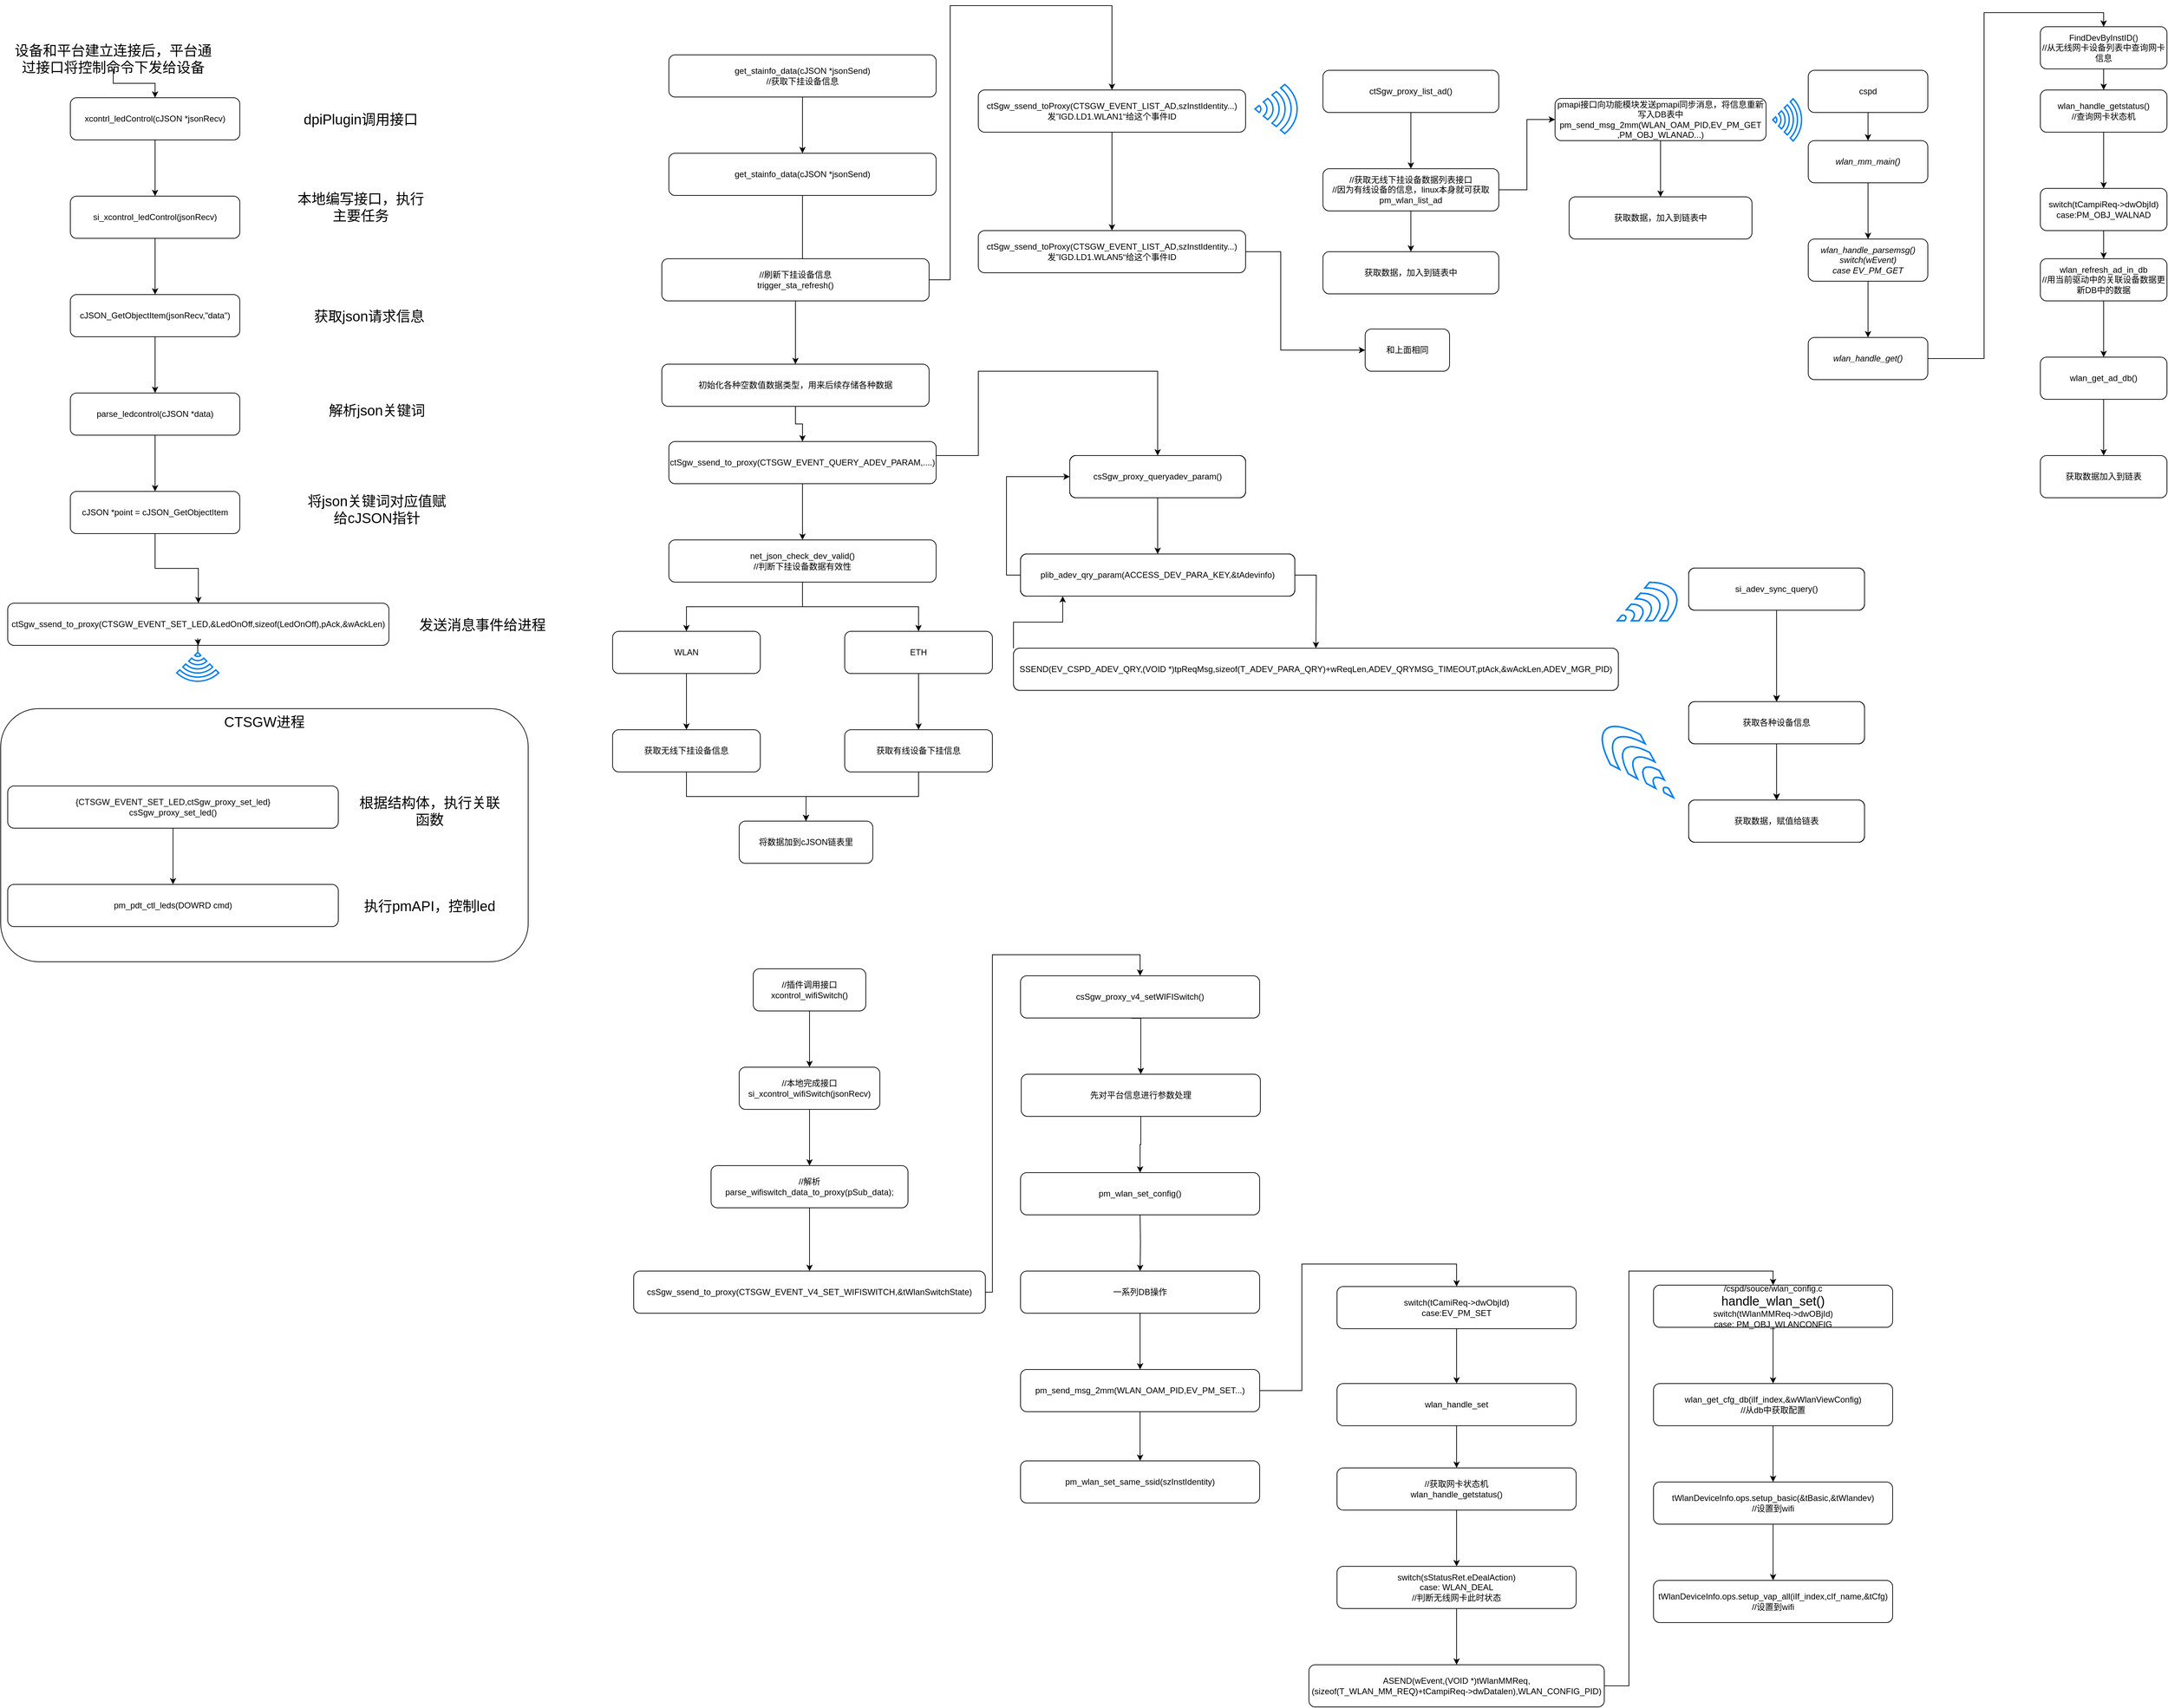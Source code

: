 <mxfile version="15.7.4" type="github">
  <diagram id="CUDyPsT_5cI4i0Bhv10b" name="Page-1">
    <mxGraphModel dx="2206" dy="1061" grid="1" gridSize="10" guides="0" tooltips="1" connect="1" arrows="1" fold="1" page="1" pageScale="1" pageWidth="827" pageHeight="1169" math="0" shadow="0">
      <root>
        <mxCell id="0" />
        <mxCell id="1" parent="0" />
        <mxCell id="MFzKN-prpjDhxRkjpTHA-7" value="" style="edgeStyle=orthogonalEdgeStyle;rounded=0;orthogonalLoop=1;jettySize=auto;html=1;fontSize=20;" parent="1" source="MFzKN-prpjDhxRkjpTHA-1" target="MFzKN-prpjDhxRkjpTHA-6" edge="1">
          <mxGeometry relative="1" as="geometry" />
        </mxCell>
        <mxCell id="MFzKN-prpjDhxRkjpTHA-1" value="xcontrl_ledControl(cJSON *jsonRecv)" style="rounded=1;whiteSpace=wrap;html=1;" parent="1" vertex="1">
          <mxGeometry x="99" y="141" width="241" height="60" as="geometry" />
        </mxCell>
        <mxCell id="MFzKN-prpjDhxRkjpTHA-3" value="" style="edgeStyle=orthogonalEdgeStyle;rounded=0;orthogonalLoop=1;jettySize=auto;html=1;fontSize=20;" parent="1" source="MFzKN-prpjDhxRkjpTHA-2" target="MFzKN-prpjDhxRkjpTHA-1" edge="1">
          <mxGeometry relative="1" as="geometry" />
        </mxCell>
        <mxCell id="MFzKN-prpjDhxRkjpTHA-2" value="设备和平台建立连接后，平台通过接口将控制命令下发给设备" style="text;html=1;strokeColor=none;fillColor=none;align=center;verticalAlign=middle;whiteSpace=wrap;rounded=0;fontSize=20;" parent="1" vertex="1">
          <mxGeometry x="10" y="70" width="300" height="30" as="geometry" />
        </mxCell>
        <mxCell id="MFzKN-prpjDhxRkjpTHA-9" value="" style="edgeStyle=orthogonalEdgeStyle;rounded=0;orthogonalLoop=1;jettySize=auto;html=1;fontSize=20;" parent="1" source="MFzKN-prpjDhxRkjpTHA-6" target="MFzKN-prpjDhxRkjpTHA-8" edge="1">
          <mxGeometry relative="1" as="geometry" />
        </mxCell>
        <mxCell id="MFzKN-prpjDhxRkjpTHA-6" value="si_xcontrol_ledControl(jsonRecv)" style="rounded=1;whiteSpace=wrap;html=1;" parent="1" vertex="1">
          <mxGeometry x="99" y="281" width="241" height="60" as="geometry" />
        </mxCell>
        <mxCell id="MFzKN-prpjDhxRkjpTHA-11" value="" style="edgeStyle=orthogonalEdgeStyle;rounded=0;orthogonalLoop=1;jettySize=auto;html=1;fontSize=20;" parent="1" source="MFzKN-prpjDhxRkjpTHA-8" target="MFzKN-prpjDhxRkjpTHA-10" edge="1">
          <mxGeometry relative="1" as="geometry" />
        </mxCell>
        <mxCell id="MFzKN-prpjDhxRkjpTHA-8" value="cJSON_GetObjectItem(jsonRecv,&quot;data&quot;)" style="rounded=1;whiteSpace=wrap;html=1;" parent="1" vertex="1">
          <mxGeometry x="99" y="421" width="241" height="60" as="geometry" />
        </mxCell>
        <mxCell id="MFzKN-prpjDhxRkjpTHA-13" value="" style="edgeStyle=orthogonalEdgeStyle;rounded=0;orthogonalLoop=1;jettySize=auto;html=1;fontSize=20;" parent="1" source="MFzKN-prpjDhxRkjpTHA-10" target="MFzKN-prpjDhxRkjpTHA-12" edge="1">
          <mxGeometry relative="1" as="geometry" />
        </mxCell>
        <mxCell id="MFzKN-prpjDhxRkjpTHA-10" value="parse_ledcontrol(cJSON *data)" style="rounded=1;whiteSpace=wrap;html=1;" parent="1" vertex="1">
          <mxGeometry x="99" y="561" width="241" height="60" as="geometry" />
        </mxCell>
        <mxCell id="MFzKN-prpjDhxRkjpTHA-15" value="" style="edgeStyle=orthogonalEdgeStyle;rounded=0;orthogonalLoop=1;jettySize=auto;html=1;fontSize=20;" parent="1" source="MFzKN-prpjDhxRkjpTHA-12" target="MFzKN-prpjDhxRkjpTHA-14" edge="1">
          <mxGeometry relative="1" as="geometry" />
        </mxCell>
        <mxCell id="MFzKN-prpjDhxRkjpTHA-31" value="CTSGW进程" style="rounded=1;whiteSpace=wrap;html=1;fontSize=20;labelBackgroundColor=none;verticalAlign=top;" parent="1" vertex="1">
          <mxGeometry y="1010" width="750" height="360" as="geometry" />
        </mxCell>
        <mxCell id="MFzKN-prpjDhxRkjpTHA-12" value="cJSON *point = cJSON_GetObjectItem" style="rounded=1;whiteSpace=wrap;html=1;" parent="1" vertex="1">
          <mxGeometry x="99" y="701" width="241" height="60" as="geometry" />
        </mxCell>
        <mxCell id="MFzKN-prpjDhxRkjpTHA-14" value="ctSgw_ssend_to_proxy(CTSGW_EVENT_SET_LED,&amp;amp;LedOnOff,sizeof(LedOnOff),pAck,&amp;amp;wAckLen)" style="rounded=1;whiteSpace=wrap;html=1;" parent="1" vertex="1">
          <mxGeometry x="10" y="860" width="542" height="60" as="geometry" />
        </mxCell>
        <mxCell id="MFzKN-prpjDhxRkjpTHA-19" value="" style="edgeStyle=orthogonalEdgeStyle;rounded=0;orthogonalLoop=1;jettySize=auto;html=1;fontSize=20;" parent="1" source="MFzKN-prpjDhxRkjpTHA-16" target="MFzKN-prpjDhxRkjpTHA-18" edge="1">
          <mxGeometry relative="1" as="geometry" />
        </mxCell>
        <mxCell id="MFzKN-prpjDhxRkjpTHA-16" value="{CTSGW_EVENT_SET_LED,ctSgw_proxy_set_led}&lt;br&gt;csSgw_proxy_set_led()" style="rounded=1;whiteSpace=wrap;html=1;" parent="1" vertex="1">
          <mxGeometry x="10" y="1120" width="470" height="60" as="geometry" />
        </mxCell>
        <mxCell id="MFzKN-prpjDhxRkjpTHA-18" value="pm_pdt_ctl_leds(DOWRD cmd)" style="rounded=1;whiteSpace=wrap;html=1;" parent="1" vertex="1">
          <mxGeometry x="10" y="1260" width="470" height="60" as="geometry" />
        </mxCell>
        <mxCell id="MFzKN-prpjDhxRkjpTHA-20" value="dpiPlugin调用接口" style="text;html=1;strokeColor=none;fillColor=none;align=center;verticalAlign=middle;whiteSpace=wrap;rounded=0;fontSize=20;" parent="1" vertex="1">
          <mxGeometry x="414" y="156" width="196" height="30" as="geometry" />
        </mxCell>
        <mxCell id="MFzKN-prpjDhxRkjpTHA-21" value="本地编写接口，执行主要任务" style="text;html=1;strokeColor=none;fillColor=none;align=center;verticalAlign=middle;whiteSpace=wrap;rounded=0;fontSize=20;" parent="1" vertex="1">
          <mxGeometry x="414" y="281" width="196" height="30" as="geometry" />
        </mxCell>
        <mxCell id="MFzKN-prpjDhxRkjpTHA-22" value="获取json请求信息" style="text;html=1;strokeColor=none;fillColor=none;align=center;verticalAlign=middle;whiteSpace=wrap;rounded=0;fontSize=20;" parent="1" vertex="1">
          <mxGeometry x="430" y="436" width="188" height="30" as="geometry" />
        </mxCell>
        <mxCell id="MFzKN-prpjDhxRkjpTHA-23" value="解析json关键词" style="text;html=1;strokeColor=none;fillColor=none;align=center;verticalAlign=middle;whiteSpace=wrap;rounded=0;fontSize=20;" parent="1" vertex="1">
          <mxGeometry x="430" y="570" width="210" height="30" as="geometry" />
        </mxCell>
        <mxCell id="MFzKN-prpjDhxRkjpTHA-24" value="将json关键词对应值赋给cJSON指针" style="text;html=1;strokeColor=none;fillColor=none;align=center;verticalAlign=middle;whiteSpace=wrap;rounded=0;fontSize=20;" parent="1" vertex="1">
          <mxGeometry x="430" y="701" width="210" height="49" as="geometry" />
        </mxCell>
        <mxCell id="MFzKN-prpjDhxRkjpTHA-26" value="发送消息事件给进程" style="text;html=1;strokeColor=none;fillColor=none;align=center;verticalAlign=middle;whiteSpace=wrap;rounded=0;fontSize=20;" parent="1" vertex="1">
          <mxGeometry x="560" y="875" width="250" height="30" as="geometry" />
        </mxCell>
        <mxCell id="MFzKN-prpjDhxRkjpTHA-27" value="根据结构体，执行关联函数" style="text;html=1;strokeColor=none;fillColor=none;align=center;verticalAlign=middle;whiteSpace=wrap;rounded=0;fontSize=20;" parent="1" vertex="1">
          <mxGeometry x="500" y="1140" width="220" height="30" as="geometry" />
        </mxCell>
        <mxCell id="MFzKN-prpjDhxRkjpTHA-28" value="执行pmAPI，控制led" style="text;html=1;strokeColor=none;fillColor=none;align=center;verticalAlign=middle;whiteSpace=wrap;rounded=0;fontSize=20;" parent="1" vertex="1">
          <mxGeometry x="510" y="1275" width="200" height="30" as="geometry" />
        </mxCell>
        <mxCell id="MFzKN-prpjDhxRkjpTHA-30" value="" style="edgeStyle=orthogonalEdgeStyle;rounded=0;orthogonalLoop=1;jettySize=auto;html=1;fontSize=20;" parent="1" source="MFzKN-prpjDhxRkjpTHA-29" target="MFzKN-prpjDhxRkjpTHA-14" edge="1">
          <mxGeometry relative="1" as="geometry" />
        </mxCell>
        <mxCell id="MFzKN-prpjDhxRkjpTHA-29" value="" style="html=1;verticalLabelPosition=bottom;align=center;labelBackgroundColor=#ffffff;verticalAlign=top;strokeWidth=2;strokeColor=#0080F0;shadow=0;dashed=0;shape=mxgraph.ios7.icons.wifi;pointerEvents=1;fontSize=20;rotation=-180;" parent="1" vertex="1">
          <mxGeometry x="250.3" y="930" width="59.7" height="41" as="geometry" />
        </mxCell>
        <mxCell id="5_94e8n7h1rJNtOSXoxy-13" value="" style="edgeStyle=orthogonalEdgeStyle;rounded=0;orthogonalLoop=1;jettySize=auto;html=1;exitX=1;exitY=0.5;exitDx=0;exitDy=0;" edge="1" parent="1" source="5_94e8n7h1rJNtOSXoxy-184" target="5_94e8n7h1rJNtOSXoxy-12">
          <mxGeometry relative="1" as="geometry">
            <mxPoint x="1320" y="-30" as="sourcePoint" />
            <Array as="points">
              <mxPoint x="1350" y="400" />
              <mxPoint x="1350" y="10" />
              <mxPoint x="1580" y="10" />
            </Array>
          </mxGeometry>
        </mxCell>
        <mxCell id="5_94e8n7h1rJNtOSXoxy-15" value="" style="edgeStyle=orthogonalEdgeStyle;rounded=0;orthogonalLoop=1;jettySize=auto;html=1;" edge="1" parent="1" source="5_94e8n7h1rJNtOSXoxy-12" target="5_94e8n7h1rJNtOSXoxy-14">
          <mxGeometry relative="1" as="geometry" />
        </mxCell>
        <mxCell id="5_94e8n7h1rJNtOSXoxy-12" value="ctSgw_ssend_toProxy(CTSGW_EVENT_LIST_AD,szInstIdentity...)&lt;br&gt;发”IGD.LD1.WLAN1“给这个事件ID" style="whiteSpace=wrap;html=1;rounded=1;" vertex="1" parent="1">
          <mxGeometry x="1390" y="130" width="380" height="60" as="geometry" />
        </mxCell>
        <mxCell id="5_94e8n7h1rJNtOSXoxy-210" value="" style="edgeStyle=orthogonalEdgeStyle;rounded=0;orthogonalLoop=1;jettySize=auto;html=1;" edge="1" parent="1" source="5_94e8n7h1rJNtOSXoxy-14" target="5_94e8n7h1rJNtOSXoxy-209">
          <mxGeometry relative="1" as="geometry">
            <Array as="points">
              <mxPoint x="1820" y="360" />
              <mxPoint x="1820" y="500" />
            </Array>
          </mxGeometry>
        </mxCell>
        <mxCell id="5_94e8n7h1rJNtOSXoxy-14" value="ctSgw_ssend_toProxy(CTSGW_EVENT_LIST_AD,szInstIdentity...)&lt;br&gt;发”IGD.LD1.WLAN5“给这个事件ID" style="whiteSpace=wrap;html=1;rounded=1;" vertex="1" parent="1">
          <mxGeometry x="1390" y="330" width="380" height="60" as="geometry" />
        </mxCell>
        <mxCell id="5_94e8n7h1rJNtOSXoxy-17" value="" style="html=1;verticalLabelPosition=bottom;align=center;labelBackgroundColor=#ffffff;verticalAlign=top;strokeWidth=2;strokeColor=#0080F0;shadow=0;dashed=0;shape=mxgraph.ios7.icons.wifi;pointerEvents=1;fontSize=20;rotation=0;direction=south;" vertex="1" parent="1">
          <mxGeometry x="1783.31" y="122.06" width="60" height="70" as="geometry" />
        </mxCell>
        <mxCell id="5_94e8n7h1rJNtOSXoxy-21" value="" style="edgeStyle=orthogonalEdgeStyle;rounded=0;orthogonalLoop=1;jettySize=auto;html=1;" edge="1" parent="1" source="5_94e8n7h1rJNtOSXoxy-19" target="5_94e8n7h1rJNtOSXoxy-20">
          <mxGeometry relative="1" as="geometry" />
        </mxCell>
        <mxCell id="5_94e8n7h1rJNtOSXoxy-19" value="ctSgw_proxy_list_ad()" style="rounded=1;whiteSpace=wrap;html=1;" vertex="1" parent="1">
          <mxGeometry x="1880" y="102" width="250" height="60" as="geometry" />
        </mxCell>
        <mxCell id="5_94e8n7h1rJNtOSXoxy-23" value="" style="edgeStyle=orthogonalEdgeStyle;rounded=0;orthogonalLoop=1;jettySize=auto;html=1;" edge="1" parent="1" source="5_94e8n7h1rJNtOSXoxy-20" target="5_94e8n7h1rJNtOSXoxy-22">
          <mxGeometry relative="1" as="geometry">
            <Array as="points">
              <mxPoint x="2170" y="272" />
              <mxPoint x="2170" y="172" />
            </Array>
          </mxGeometry>
        </mxCell>
        <mxCell id="5_94e8n7h1rJNtOSXoxy-205" value="" style="edgeStyle=orthogonalEdgeStyle;rounded=0;orthogonalLoop=1;jettySize=auto;html=1;" edge="1" parent="1" source="5_94e8n7h1rJNtOSXoxy-20" target="5_94e8n7h1rJNtOSXoxy-204">
          <mxGeometry relative="1" as="geometry" />
        </mxCell>
        <mxCell id="5_94e8n7h1rJNtOSXoxy-20" value="//获取无线下挂设备数据列表接口&lt;br&gt;//因为有线设备的信息，linux本身就可获取&lt;br&gt;pm_wlan_list_ad" style="rounded=1;whiteSpace=wrap;html=1;" vertex="1" parent="1">
          <mxGeometry x="1880" y="242" width="250" height="60" as="geometry" />
        </mxCell>
        <mxCell id="5_94e8n7h1rJNtOSXoxy-26" value="" style="edgeStyle=orthogonalEdgeStyle;rounded=0;orthogonalLoop=1;jettySize=auto;html=1;" edge="1" parent="1" source="5_94e8n7h1rJNtOSXoxy-22" target="5_94e8n7h1rJNtOSXoxy-25">
          <mxGeometry relative="1" as="geometry" />
        </mxCell>
        <mxCell id="5_94e8n7h1rJNtOSXoxy-22" value="pmapi接口向功能模块发送pmapi同步消息，将信息重新写入DB表中&lt;br&gt;pm_send_msg_2mm(WLAN_OAM_PID,EV_PM_GET&lt;br&gt;,PM_OBJ_WLANAD...)" style="rounded=1;whiteSpace=wrap;html=1;" vertex="1" parent="1">
          <mxGeometry x="2210" y="142" width="300" height="60" as="geometry" />
        </mxCell>
        <mxCell id="5_94e8n7h1rJNtOSXoxy-25" value="获取数据，加入到链表中" style="rounded=1;whiteSpace=wrap;html=1;" vertex="1" parent="1">
          <mxGeometry x="2230" y="282" width="260" height="60" as="geometry" />
        </mxCell>
        <mxCell id="5_94e8n7h1rJNtOSXoxy-27" value="" style="html=1;verticalLabelPosition=bottom;align=center;labelBackgroundColor=#ffffff;verticalAlign=top;strokeWidth=2;strokeColor=#0080F0;shadow=0;dashed=0;shape=mxgraph.ios7.icons.wifi;pointerEvents=1;fontSize=20;rotation=90;" vertex="1" parent="1">
          <mxGeometry x="2510" y="152" width="60" height="41" as="geometry" />
        </mxCell>
        <mxCell id="5_94e8n7h1rJNtOSXoxy-30" value="" style="edgeStyle=orthogonalEdgeStyle;rounded=0;orthogonalLoop=1;jettySize=auto;html=1;" edge="1" parent="1" source="5_94e8n7h1rJNtOSXoxy-28" target="5_94e8n7h1rJNtOSXoxy-29">
          <mxGeometry relative="1" as="geometry" />
        </mxCell>
        <mxCell id="5_94e8n7h1rJNtOSXoxy-28" value="cspd" style="rounded=1;whiteSpace=wrap;html=1;" vertex="1" parent="1">
          <mxGeometry x="2570" y="102" width="170" height="60" as="geometry" />
        </mxCell>
        <mxCell id="5_94e8n7h1rJNtOSXoxy-40" value="" style="edgeStyle=orthogonalEdgeStyle;rounded=0;orthogonalLoop=1;jettySize=auto;html=1;" edge="1" parent="1" source="5_94e8n7h1rJNtOSXoxy-29" target="5_94e8n7h1rJNtOSXoxy-39">
          <mxGeometry relative="1" as="geometry" />
        </mxCell>
        <mxCell id="5_94e8n7h1rJNtOSXoxy-29" value="wlan_mm_main()" style="whiteSpace=wrap;html=1;rounded=1;fontStyle=2" vertex="1" parent="1">
          <mxGeometry x="2570" y="202" width="170" height="60" as="geometry" />
        </mxCell>
        <mxCell id="5_94e8n7h1rJNtOSXoxy-43" value="" style="edgeStyle=orthogonalEdgeStyle;rounded=0;orthogonalLoop=1;jettySize=auto;html=1;" edge="1" parent="1" source="5_94e8n7h1rJNtOSXoxy-39" target="5_94e8n7h1rJNtOSXoxy-42">
          <mxGeometry relative="1" as="geometry" />
        </mxCell>
        <mxCell id="5_94e8n7h1rJNtOSXoxy-39" value="wlan_handle_parsemsg()&lt;br&gt;switch(wEvent)&lt;br&gt;case EV_PM_GET" style="whiteSpace=wrap;html=1;rounded=1;fontStyle=2" vertex="1" parent="1">
          <mxGeometry x="2570" y="342" width="170" height="60" as="geometry" />
        </mxCell>
        <mxCell id="5_94e8n7h1rJNtOSXoxy-194" style="edgeStyle=orthogonalEdgeStyle;rounded=0;orthogonalLoop=1;jettySize=auto;html=1;entryX=0.5;entryY=0;entryDx=0;entryDy=0;" edge="1" parent="1" source="5_94e8n7h1rJNtOSXoxy-42" target="5_94e8n7h1rJNtOSXoxy-190">
          <mxGeometry relative="1" as="geometry" />
        </mxCell>
        <mxCell id="5_94e8n7h1rJNtOSXoxy-42" value="wlan_handle_get()" style="whiteSpace=wrap;html=1;rounded=1;fontStyle=2" vertex="1" parent="1">
          <mxGeometry x="2570" y="482" width="170" height="60" as="geometry" />
        </mxCell>
        <mxCell id="5_94e8n7h1rJNtOSXoxy-58" value="" style="edgeStyle=orthogonalEdgeStyle;rounded=0;orthogonalLoop=1;jettySize=auto;html=1;" edge="1" parent="1" source="5_94e8n7h1rJNtOSXoxy-55" target="5_94e8n7h1rJNtOSXoxy-56">
          <mxGeometry relative="1" as="geometry" />
        </mxCell>
        <mxCell id="5_94e8n7h1rJNtOSXoxy-55" value="get_stainfo_data(cJSON *jsonSend)&lt;br&gt;//获取下挂设备信息" style="rounded=1;whiteSpace=wrap;html=1;" vertex="1" parent="1">
          <mxGeometry x="950" y="80" width="380" height="60" as="geometry" />
        </mxCell>
        <mxCell id="5_94e8n7h1rJNtOSXoxy-59" value="" style="edgeStyle=orthogonalEdgeStyle;rounded=0;orthogonalLoop=1;jettySize=auto;html=1;" edge="1" parent="1" source="5_94e8n7h1rJNtOSXoxy-56" target="5_94e8n7h1rJNtOSXoxy-57">
          <mxGeometry relative="1" as="geometry" />
        </mxCell>
        <mxCell id="5_94e8n7h1rJNtOSXoxy-56" value="get_stainfo_data(cJSON *jsonSend)" style="rounded=1;whiteSpace=wrap;html=1;" vertex="1" parent="1">
          <mxGeometry x="950" y="220" width="380" height="60" as="geometry" />
        </mxCell>
        <mxCell id="5_94e8n7h1rJNtOSXoxy-65" value="" style="edgeStyle=orthogonalEdgeStyle;rounded=0;orthogonalLoop=1;jettySize=auto;html=1;" edge="1" parent="1" source="5_94e8n7h1rJNtOSXoxy-60" target="5_94e8n7h1rJNtOSXoxy-64">
          <mxGeometry relative="1" as="geometry" />
        </mxCell>
        <mxCell id="5_94e8n7h1rJNtOSXoxy-88" style="edgeStyle=orthogonalEdgeStyle;rounded=0;orthogonalLoop=1;jettySize=auto;html=1;entryX=0.5;entryY=0;entryDx=0;entryDy=0;" edge="1" parent="1" source="5_94e8n7h1rJNtOSXoxy-60" target="5_94e8n7h1rJNtOSXoxy-180">
          <mxGeometry relative="1" as="geometry">
            <Array as="points">
              <mxPoint x="1390" y="650" />
              <mxPoint x="1390" y="530" />
              <mxPoint x="1645" y="530" />
            </Array>
          </mxGeometry>
        </mxCell>
        <mxCell id="5_94e8n7h1rJNtOSXoxy-60" value="ctSgw_ssend_to_proxy(CTSGW_EVENT_QUERY_ADEV_PARAM,....)" style="whiteSpace=wrap;html=1;rounded=1;" vertex="1" parent="1">
          <mxGeometry x="950" y="630" width="380" height="60" as="geometry" />
        </mxCell>
        <mxCell id="5_94e8n7h1rJNtOSXoxy-76" style="edgeStyle=orthogonalEdgeStyle;rounded=0;orthogonalLoop=1;jettySize=auto;html=1;" edge="1" parent="1" source="5_94e8n7h1rJNtOSXoxy-64" target="5_94e8n7h1rJNtOSXoxy-74">
          <mxGeometry relative="1" as="geometry" />
        </mxCell>
        <mxCell id="5_94e8n7h1rJNtOSXoxy-77" style="edgeStyle=orthogonalEdgeStyle;rounded=0;orthogonalLoop=1;jettySize=auto;html=1;entryX=0.5;entryY=0;entryDx=0;entryDy=0;" edge="1" parent="1" source="5_94e8n7h1rJNtOSXoxy-64" target="5_94e8n7h1rJNtOSXoxy-75">
          <mxGeometry relative="1" as="geometry" />
        </mxCell>
        <mxCell id="5_94e8n7h1rJNtOSXoxy-64" value="net_json_check_dev_valid()&lt;br&gt;//判断下挂设备数据有效性" style="whiteSpace=wrap;html=1;rounded=1;" vertex="1" parent="1">
          <mxGeometry x="950" y="770" width="380" height="60" as="geometry" />
        </mxCell>
        <mxCell id="5_94e8n7h1rJNtOSXoxy-79" value="" style="edgeStyle=orthogonalEdgeStyle;rounded=0;orthogonalLoop=1;jettySize=auto;html=1;" edge="1" parent="1" source="5_94e8n7h1rJNtOSXoxy-74" target="5_94e8n7h1rJNtOSXoxy-78">
          <mxGeometry relative="1" as="geometry" />
        </mxCell>
        <mxCell id="5_94e8n7h1rJNtOSXoxy-74" value="WLAN" style="rounded=1;whiteSpace=wrap;html=1;" vertex="1" parent="1">
          <mxGeometry x="870" y="900" width="210" height="60" as="geometry" />
        </mxCell>
        <mxCell id="5_94e8n7h1rJNtOSXoxy-81" value="" style="edgeStyle=orthogonalEdgeStyle;rounded=0;orthogonalLoop=1;jettySize=auto;html=1;" edge="1" parent="1" source="5_94e8n7h1rJNtOSXoxy-75" target="5_94e8n7h1rJNtOSXoxy-80">
          <mxGeometry relative="1" as="geometry" />
        </mxCell>
        <mxCell id="5_94e8n7h1rJNtOSXoxy-75" value="ETH" style="rounded=1;whiteSpace=wrap;html=1;" vertex="1" parent="1">
          <mxGeometry x="1200" y="900" width="210" height="60" as="geometry" />
        </mxCell>
        <mxCell id="5_94e8n7h1rJNtOSXoxy-85" style="edgeStyle=orthogonalEdgeStyle;rounded=0;orthogonalLoop=1;jettySize=auto;html=1;entryX=0.5;entryY=0;entryDx=0;entryDy=0;" edge="1" parent="1" source="5_94e8n7h1rJNtOSXoxy-78" target="5_94e8n7h1rJNtOSXoxy-82">
          <mxGeometry relative="1" as="geometry" />
        </mxCell>
        <mxCell id="5_94e8n7h1rJNtOSXoxy-78" value="获取无线下挂设备信息" style="rounded=1;whiteSpace=wrap;html=1;" vertex="1" parent="1">
          <mxGeometry x="870" y="1040" width="210" height="60" as="geometry" />
        </mxCell>
        <mxCell id="5_94e8n7h1rJNtOSXoxy-84" style="edgeStyle=orthogonalEdgeStyle;rounded=0;orthogonalLoop=1;jettySize=auto;html=1;entryX=0.5;entryY=0;entryDx=0;entryDy=0;" edge="1" parent="1" source="5_94e8n7h1rJNtOSXoxy-80" target="5_94e8n7h1rJNtOSXoxy-82">
          <mxGeometry relative="1" as="geometry" />
        </mxCell>
        <mxCell id="5_94e8n7h1rJNtOSXoxy-80" value="获取有线设备下挂信息" style="rounded=1;whiteSpace=wrap;html=1;" vertex="1" parent="1">
          <mxGeometry x="1200" y="1040" width="210" height="60" as="geometry" />
        </mxCell>
        <mxCell id="5_94e8n7h1rJNtOSXoxy-82" value="将数据加到cJSON链表里" style="rounded=1;whiteSpace=wrap;html=1;" vertex="1" parent="1">
          <mxGeometry x="1050" y="1170" width="190" height="60" as="geometry" />
        </mxCell>
        <mxCell id="5_94e8n7h1rJNtOSXoxy-86" value="csSgw_proxy_queryadev_param()" style="whiteSpace=wrap;html=1;rounded=1;" vertex="1" parent="1">
          <mxGeometry x="1520" y="650" width="250" height="60" as="geometry" />
        </mxCell>
        <mxCell id="5_94e8n7h1rJNtOSXoxy-89" value="plib_adev_qry_param(ACCESS_DEV_PARA_KEY,&amp;amp;tAdevinfo)" style="whiteSpace=wrap;html=1;rounded=1;" vertex="1" parent="1">
          <mxGeometry x="1450" y="790" width="390" height="60" as="geometry" />
        </mxCell>
        <mxCell id="5_94e8n7h1rJNtOSXoxy-102" style="edgeStyle=orthogonalEdgeStyle;rounded=0;orthogonalLoop=1;jettySize=auto;html=1;" edge="1" parent="1" source="5_94e8n7h1rJNtOSXoxy-91" target="5_94e8n7h1rJNtOSXoxy-89">
          <mxGeometry relative="1" as="geometry">
            <Array as="points">
              <mxPoint x="1440" y="887" />
              <mxPoint x="1510" y="887" />
            </Array>
          </mxGeometry>
        </mxCell>
        <mxCell id="5_94e8n7h1rJNtOSXoxy-91" value="SSEND(EV_CSPD_ADEV_QRY,(VOID *)tpReqMsg,sizeof(T_ADEV_PARA_QRY)+wReqLen,ADEV_QRYMSG_TIMEOUT,ptAck,&amp;amp;wAckLen,ADEV_MGR_PID)" style="whiteSpace=wrap;html=1;rounded=1;" vertex="1" parent="1">
          <mxGeometry x="1440" y="924" width="860" height="60" as="geometry" />
        </mxCell>
        <mxCell id="5_94e8n7h1rJNtOSXoxy-93" value="" style="html=1;verticalLabelPosition=bottom;align=center;labelBackgroundColor=#ffffff;verticalAlign=top;strokeWidth=2;strokeColor=#0080F0;shadow=0;dashed=0;shape=mxgraph.ios7.icons.wifi;pointerEvents=1;fontSize=20;rotation=65;" vertex="1" parent="1">
          <mxGeometry x="2310" y="820" width="60" height="91" as="geometry" />
        </mxCell>
        <mxCell id="5_94e8n7h1rJNtOSXoxy-96" value="" style="edgeStyle=orthogonalEdgeStyle;rounded=0;orthogonalLoop=1;jettySize=auto;html=1;" edge="1" parent="1" source="5_94e8n7h1rJNtOSXoxy-94" target="5_94e8n7h1rJNtOSXoxy-95">
          <mxGeometry relative="1" as="geometry" />
        </mxCell>
        <mxCell id="5_94e8n7h1rJNtOSXoxy-94" value="si_adev_sync_query()&lt;br&gt;" style="rounded=1;whiteSpace=wrap;html=1;" vertex="1" parent="1">
          <mxGeometry x="2400" y="810" width="250" height="60" as="geometry" />
        </mxCell>
        <mxCell id="5_94e8n7h1rJNtOSXoxy-98" value="" style="edgeStyle=orthogonalEdgeStyle;rounded=0;orthogonalLoop=1;jettySize=auto;html=1;" edge="1" parent="1" source="5_94e8n7h1rJNtOSXoxy-95" target="5_94e8n7h1rJNtOSXoxy-97">
          <mxGeometry relative="1" as="geometry" />
        </mxCell>
        <mxCell id="5_94e8n7h1rJNtOSXoxy-95" value="获取各种设备信息" style="rounded=1;whiteSpace=wrap;html=1;" vertex="1" parent="1">
          <mxGeometry x="2400" y="1000" width="250" height="60" as="geometry" />
        </mxCell>
        <mxCell id="5_94e8n7h1rJNtOSXoxy-97" value="反悔查询结果" style="rounded=1;whiteSpace=wrap;html=1;" vertex="1" parent="1">
          <mxGeometry x="2400" y="1140" width="250" height="60" as="geometry" />
        </mxCell>
        <mxCell id="5_94e8n7h1rJNtOSXoxy-99" value="" style="html=1;verticalLabelPosition=bottom;align=center;labelBackgroundColor=#ffffff;verticalAlign=top;strokeWidth=2;strokeColor=#0080F0;shadow=0;dashed=0;shape=mxgraph.ios7.icons.wifi;pointerEvents=1;fontSize=20;rotation=-45;" vertex="1" parent="1">
          <mxGeometry x="2300" y="1020" width="60" height="136.26" as="geometry" />
        </mxCell>
        <mxCell id="5_94e8n7h1rJNtOSXoxy-105" value="" style="edgeStyle=orthogonalEdgeStyle;rounded=0;orthogonalLoop=1;jettySize=auto;html=1;" edge="1" source="5_94e8n7h1rJNtOSXoxy-114" parent="1">
          <mxGeometry relative="1" as="geometry">
            <mxPoint x="1870" y="924" as="targetPoint" />
          </mxGeometry>
        </mxCell>
        <mxCell id="5_94e8n7h1rJNtOSXoxy-106" value="" style="html=1;verticalLabelPosition=bottom;align=center;labelBackgroundColor=#ffffff;verticalAlign=top;strokeWidth=2;strokeColor=#0080F0;shadow=0;dashed=0;shape=mxgraph.ios7.icons.wifi;pointerEvents=1;fontSize=20;rotation=65;" vertex="1" parent="1">
          <mxGeometry x="2310" y="820" width="60" height="91" as="geometry" />
        </mxCell>
        <mxCell id="5_94e8n7h1rJNtOSXoxy-107" value="" style="edgeStyle=orthogonalEdgeStyle;rounded=0;orthogonalLoop=1;jettySize=auto;html=1;" edge="1" source="5_94e8n7h1rJNtOSXoxy-108" target="5_94e8n7h1rJNtOSXoxy-110" parent="1">
          <mxGeometry relative="1" as="geometry" />
        </mxCell>
        <mxCell id="5_94e8n7h1rJNtOSXoxy-108" value="si_adev_sync_query()&lt;br&gt;" style="rounded=1;whiteSpace=wrap;html=1;" vertex="1" parent="1">
          <mxGeometry x="2400" y="810" width="250" height="60" as="geometry" />
        </mxCell>
        <mxCell id="5_94e8n7h1rJNtOSXoxy-109" value="" style="edgeStyle=orthogonalEdgeStyle;rounded=0;orthogonalLoop=1;jettySize=auto;html=1;" edge="1" source="5_94e8n7h1rJNtOSXoxy-110" target="5_94e8n7h1rJNtOSXoxy-111" parent="1">
          <mxGeometry relative="1" as="geometry" />
        </mxCell>
        <mxCell id="5_94e8n7h1rJNtOSXoxy-110" value="获取各种设备信息" style="rounded=1;whiteSpace=wrap;html=1;" vertex="1" parent="1">
          <mxGeometry x="2400" y="1000" width="250" height="60" as="geometry" />
        </mxCell>
        <mxCell id="5_94e8n7h1rJNtOSXoxy-111" value="反悔查询结果" style="rounded=1;whiteSpace=wrap;html=1;" vertex="1" parent="1">
          <mxGeometry x="2400" y="1140" width="250" height="60" as="geometry" />
        </mxCell>
        <mxCell id="5_94e8n7h1rJNtOSXoxy-112" value="" style="html=1;verticalLabelPosition=bottom;align=center;labelBackgroundColor=#ffffff;verticalAlign=top;strokeWidth=2;strokeColor=#0080F0;shadow=0;dashed=0;shape=mxgraph.ios7.icons.wifi;pointerEvents=1;fontSize=20;rotation=-45;" vertex="1" parent="1">
          <mxGeometry x="2300" y="1020" width="60" height="136.26" as="geometry" />
        </mxCell>
        <mxCell id="5_94e8n7h1rJNtOSXoxy-113" value="csSgw_proxy_queryadev_param()" style="whiteSpace=wrap;html=1;rounded=1;" vertex="1" parent="1">
          <mxGeometry x="1520" y="650" width="250" height="60" as="geometry" />
        </mxCell>
        <mxCell id="5_94e8n7h1rJNtOSXoxy-114" value="plib_adev_qry_param(ACCESS_DEV_PARA_KEY,&amp;amp;tAdevinfo)" style="whiteSpace=wrap;html=1;rounded=1;" vertex="1" parent="1">
          <mxGeometry x="1450" y="790" width="390" height="60" as="geometry" />
        </mxCell>
        <mxCell id="5_94e8n7h1rJNtOSXoxy-117" value="" style="html=1;verticalLabelPosition=bottom;align=center;labelBackgroundColor=#ffffff;verticalAlign=top;strokeWidth=2;strokeColor=#0080F0;shadow=0;dashed=0;shape=mxgraph.ios7.icons.wifi;pointerEvents=1;fontSize=20;rotation=65;" vertex="1" parent="1">
          <mxGeometry x="2310" y="820" width="60" height="91" as="geometry" />
        </mxCell>
        <mxCell id="5_94e8n7h1rJNtOSXoxy-118" value="" style="edgeStyle=orthogonalEdgeStyle;rounded=0;orthogonalLoop=1;jettySize=auto;html=1;" edge="1" source="5_94e8n7h1rJNtOSXoxy-119" target="5_94e8n7h1rJNtOSXoxy-121" parent="1">
          <mxGeometry relative="1" as="geometry" />
        </mxCell>
        <mxCell id="5_94e8n7h1rJNtOSXoxy-119" value="si_adev_sync_query()&lt;br&gt;" style="rounded=1;whiteSpace=wrap;html=1;" vertex="1" parent="1">
          <mxGeometry x="2400" y="810" width="250" height="60" as="geometry" />
        </mxCell>
        <mxCell id="5_94e8n7h1rJNtOSXoxy-120" value="" style="edgeStyle=orthogonalEdgeStyle;rounded=0;orthogonalLoop=1;jettySize=auto;html=1;" edge="1" source="5_94e8n7h1rJNtOSXoxy-121" target="5_94e8n7h1rJNtOSXoxy-122" parent="1">
          <mxGeometry relative="1" as="geometry" />
        </mxCell>
        <mxCell id="5_94e8n7h1rJNtOSXoxy-121" value="获取各种设备信息" style="rounded=1;whiteSpace=wrap;html=1;" vertex="1" parent="1">
          <mxGeometry x="2400" y="1000" width="250" height="60" as="geometry" />
        </mxCell>
        <mxCell id="5_94e8n7h1rJNtOSXoxy-122" value="反悔查询结果" style="rounded=1;whiteSpace=wrap;html=1;" vertex="1" parent="1">
          <mxGeometry x="2400" y="1140" width="250" height="60" as="geometry" />
        </mxCell>
        <mxCell id="5_94e8n7h1rJNtOSXoxy-123" value="" style="html=1;verticalLabelPosition=bottom;align=center;labelBackgroundColor=#ffffff;verticalAlign=top;strokeWidth=2;strokeColor=#0080F0;shadow=0;dashed=0;shape=mxgraph.ios7.icons.wifi;pointerEvents=1;fontSize=20;rotation=-45;" vertex="1" parent="1">
          <mxGeometry x="2300" y="1020" width="60" height="136.26" as="geometry" />
        </mxCell>
        <mxCell id="5_94e8n7h1rJNtOSXoxy-124" value="csSgw_proxy_queryadev_param()" style="whiteSpace=wrap;html=1;rounded=1;" vertex="1" parent="1">
          <mxGeometry x="1520" y="650" width="250" height="60" as="geometry" />
        </mxCell>
        <mxCell id="5_94e8n7h1rJNtOSXoxy-125" value="plib_adev_qry_param(ACCESS_DEV_PARA_KEY,&amp;amp;tAdevinfo)" style="whiteSpace=wrap;html=1;rounded=1;" vertex="1" parent="1">
          <mxGeometry x="1450" y="790" width="390" height="60" as="geometry" />
        </mxCell>
        <mxCell id="5_94e8n7h1rJNtOSXoxy-128" value="" style="html=1;verticalLabelPosition=bottom;align=center;labelBackgroundColor=#ffffff;verticalAlign=top;strokeWidth=2;strokeColor=#0080F0;shadow=0;dashed=0;shape=mxgraph.ios7.icons.wifi;pointerEvents=1;fontSize=20;rotation=65;" vertex="1" parent="1">
          <mxGeometry x="2310" y="820" width="60" height="91" as="geometry" />
        </mxCell>
        <mxCell id="5_94e8n7h1rJNtOSXoxy-129" value="" style="edgeStyle=orthogonalEdgeStyle;rounded=0;orthogonalLoop=1;jettySize=auto;html=1;" edge="1" source="5_94e8n7h1rJNtOSXoxy-130" target="5_94e8n7h1rJNtOSXoxy-132" parent="1">
          <mxGeometry relative="1" as="geometry" />
        </mxCell>
        <mxCell id="5_94e8n7h1rJNtOSXoxy-130" value="si_adev_sync_query()&lt;br&gt;" style="rounded=1;whiteSpace=wrap;html=1;" vertex="1" parent="1">
          <mxGeometry x="2400" y="810" width="250" height="60" as="geometry" />
        </mxCell>
        <mxCell id="5_94e8n7h1rJNtOSXoxy-131" value="" style="edgeStyle=orthogonalEdgeStyle;rounded=0;orthogonalLoop=1;jettySize=auto;html=1;" edge="1" source="5_94e8n7h1rJNtOSXoxy-132" target="5_94e8n7h1rJNtOSXoxy-133" parent="1">
          <mxGeometry relative="1" as="geometry" />
        </mxCell>
        <mxCell id="5_94e8n7h1rJNtOSXoxy-132" value="获取各种设备信息" style="rounded=1;whiteSpace=wrap;html=1;" vertex="1" parent="1">
          <mxGeometry x="2400" y="1000" width="250" height="60" as="geometry" />
        </mxCell>
        <mxCell id="5_94e8n7h1rJNtOSXoxy-133" value="反悔查询结果" style="rounded=1;whiteSpace=wrap;html=1;" vertex="1" parent="1">
          <mxGeometry x="2400" y="1140" width="250" height="60" as="geometry" />
        </mxCell>
        <mxCell id="5_94e8n7h1rJNtOSXoxy-134" value="" style="html=1;verticalLabelPosition=bottom;align=center;labelBackgroundColor=#ffffff;verticalAlign=top;strokeWidth=2;strokeColor=#0080F0;shadow=0;dashed=0;shape=mxgraph.ios7.icons.wifi;pointerEvents=1;fontSize=20;rotation=-45;" vertex="1" parent="1">
          <mxGeometry x="2300" y="1020" width="60" height="136.26" as="geometry" />
        </mxCell>
        <mxCell id="5_94e8n7h1rJNtOSXoxy-135" value="csSgw_proxy_queryadev_param()" style="whiteSpace=wrap;html=1;rounded=1;" vertex="1" parent="1">
          <mxGeometry x="1520" y="650" width="250" height="60" as="geometry" />
        </mxCell>
        <mxCell id="5_94e8n7h1rJNtOSXoxy-136" value="plib_adev_qry_param(ACCESS_DEV_PARA_KEY,&amp;amp;tAdevinfo)" style="whiteSpace=wrap;html=1;rounded=1;" vertex="1" parent="1">
          <mxGeometry x="1450" y="790" width="390" height="60" as="geometry" />
        </mxCell>
        <mxCell id="5_94e8n7h1rJNtOSXoxy-138" value="csSgw_proxy_queryadev_param()" style="whiteSpace=wrap;html=1;rounded=1;" vertex="1" parent="1">
          <mxGeometry x="1520" y="650" width="250" height="60" as="geometry" />
        </mxCell>
        <mxCell id="5_94e8n7h1rJNtOSXoxy-140" value="plib_adev_qry_param(ACCESS_DEV_PARA_KEY,&amp;amp;tAdevinfo)" style="whiteSpace=wrap;html=1;rounded=1;" vertex="1" parent="1">
          <mxGeometry x="1450" y="790" width="390" height="60" as="geometry" />
        </mxCell>
        <mxCell id="5_94e8n7h1rJNtOSXoxy-141" value="SSEND(EV_CSPD_ADEV_QRY,(VOID *)tpReqMsg,sizeof(T_ADEV_PARA_QRY)+wReqLen,ADEV_QRYMSG_TIMEOUT,ptAck,&amp;amp;wAckLen,ADEV_MGR_PID)" style="whiteSpace=wrap;html=1;rounded=1;" vertex="1" parent="1">
          <mxGeometry x="1440" y="924" width="860" height="60" as="geometry" />
        </mxCell>
        <mxCell id="5_94e8n7h1rJNtOSXoxy-142" value="" style="html=1;verticalLabelPosition=bottom;align=center;labelBackgroundColor=#ffffff;verticalAlign=top;strokeWidth=2;strokeColor=#0080F0;shadow=0;dashed=0;shape=mxgraph.ios7.icons.wifi;pointerEvents=1;fontSize=20;rotation=65;" vertex="1" parent="1">
          <mxGeometry x="2310" y="820" width="60" height="91" as="geometry" />
        </mxCell>
        <mxCell id="5_94e8n7h1rJNtOSXoxy-143" value="" style="edgeStyle=orthogonalEdgeStyle;rounded=0;orthogonalLoop=1;jettySize=auto;html=1;" edge="1" source="5_94e8n7h1rJNtOSXoxy-144" target="5_94e8n7h1rJNtOSXoxy-146" parent="1">
          <mxGeometry relative="1" as="geometry" />
        </mxCell>
        <mxCell id="5_94e8n7h1rJNtOSXoxy-144" value="si_adev_sync_query()&lt;br&gt;" style="rounded=1;whiteSpace=wrap;html=1;" vertex="1" parent="1">
          <mxGeometry x="2400" y="810" width="250" height="60" as="geometry" />
        </mxCell>
        <mxCell id="5_94e8n7h1rJNtOSXoxy-145" value="" style="edgeStyle=orthogonalEdgeStyle;rounded=0;orthogonalLoop=1;jettySize=auto;html=1;" edge="1" source="5_94e8n7h1rJNtOSXoxy-146" target="5_94e8n7h1rJNtOSXoxy-147" parent="1">
          <mxGeometry relative="1" as="geometry" />
        </mxCell>
        <mxCell id="5_94e8n7h1rJNtOSXoxy-146" value="获取各种设备信息" style="rounded=1;whiteSpace=wrap;html=1;" vertex="1" parent="1">
          <mxGeometry x="2400" y="1000" width="250" height="60" as="geometry" />
        </mxCell>
        <mxCell id="5_94e8n7h1rJNtOSXoxy-147" value="反悔查询结果" style="rounded=1;whiteSpace=wrap;html=1;" vertex="1" parent="1">
          <mxGeometry x="2400" y="1140" width="250" height="60" as="geometry" />
        </mxCell>
        <mxCell id="5_94e8n7h1rJNtOSXoxy-148" value="" style="html=1;verticalLabelPosition=bottom;align=center;labelBackgroundColor=#ffffff;verticalAlign=top;strokeWidth=2;strokeColor=#0080F0;shadow=0;dashed=0;shape=mxgraph.ios7.icons.wifi;pointerEvents=1;fontSize=20;rotation=-45;" vertex="1" parent="1">
          <mxGeometry x="2300" y="1020" width="60" height="136.26" as="geometry" />
        </mxCell>
        <mxCell id="5_94e8n7h1rJNtOSXoxy-151" value="" style="html=1;verticalLabelPosition=bottom;align=center;labelBackgroundColor=#ffffff;verticalAlign=top;strokeWidth=2;strokeColor=#0080F0;shadow=0;dashed=0;shape=mxgraph.ios7.icons.wifi;pointerEvents=1;fontSize=20;rotation=65;" vertex="1" parent="1">
          <mxGeometry x="2310" y="820" width="60" height="91" as="geometry" />
        </mxCell>
        <mxCell id="5_94e8n7h1rJNtOSXoxy-152" value="" style="edgeStyle=orthogonalEdgeStyle;rounded=0;orthogonalLoop=1;jettySize=auto;html=1;" edge="1" source="5_94e8n7h1rJNtOSXoxy-153" target="5_94e8n7h1rJNtOSXoxy-155" parent="1">
          <mxGeometry relative="1" as="geometry" />
        </mxCell>
        <mxCell id="5_94e8n7h1rJNtOSXoxy-153" value="si_adev_sync_query()&lt;br&gt;" style="rounded=1;whiteSpace=wrap;html=1;" vertex="1" parent="1">
          <mxGeometry x="2400" y="810" width="250" height="60" as="geometry" />
        </mxCell>
        <mxCell id="5_94e8n7h1rJNtOSXoxy-154" value="" style="edgeStyle=orthogonalEdgeStyle;rounded=0;orthogonalLoop=1;jettySize=auto;html=1;" edge="1" source="5_94e8n7h1rJNtOSXoxy-155" target="5_94e8n7h1rJNtOSXoxy-156" parent="1">
          <mxGeometry relative="1" as="geometry" />
        </mxCell>
        <mxCell id="5_94e8n7h1rJNtOSXoxy-155" value="获取各种设备信息" style="rounded=1;whiteSpace=wrap;html=1;" vertex="1" parent="1">
          <mxGeometry x="2400" y="1000" width="250" height="60" as="geometry" />
        </mxCell>
        <mxCell id="5_94e8n7h1rJNtOSXoxy-156" value="反悔查询结果" style="rounded=1;whiteSpace=wrap;html=1;" vertex="1" parent="1">
          <mxGeometry x="2400" y="1140" width="250" height="60" as="geometry" />
        </mxCell>
        <mxCell id="5_94e8n7h1rJNtOSXoxy-157" value="" style="html=1;verticalLabelPosition=bottom;align=center;labelBackgroundColor=#ffffff;verticalAlign=top;strokeWidth=2;strokeColor=#0080F0;shadow=0;dashed=0;shape=mxgraph.ios7.icons.wifi;pointerEvents=1;fontSize=20;rotation=-45;" vertex="1" parent="1">
          <mxGeometry x="2300" y="1020" width="60" height="136.26" as="geometry" />
        </mxCell>
        <mxCell id="5_94e8n7h1rJNtOSXoxy-158" value="csSgw_proxy_queryadev_param()" style="whiteSpace=wrap;html=1;rounded=1;" vertex="1" parent="1">
          <mxGeometry x="1520" y="650" width="250" height="60" as="geometry" />
        </mxCell>
        <mxCell id="5_94e8n7h1rJNtOSXoxy-159" value="plib_adev_qry_param(ACCESS_DEV_PARA_KEY,&amp;amp;tAdevinfo)" style="whiteSpace=wrap;html=1;rounded=1;" vertex="1" parent="1">
          <mxGeometry x="1450" y="790" width="390" height="60" as="geometry" />
        </mxCell>
        <mxCell id="5_94e8n7h1rJNtOSXoxy-162" value="" style="html=1;verticalLabelPosition=bottom;align=center;labelBackgroundColor=#ffffff;verticalAlign=top;strokeWidth=2;strokeColor=#0080F0;shadow=0;dashed=0;shape=mxgraph.ios7.icons.wifi;pointerEvents=1;fontSize=20;rotation=65;" vertex="1" parent="1">
          <mxGeometry x="2310" y="820" width="60" height="91" as="geometry" />
        </mxCell>
        <mxCell id="5_94e8n7h1rJNtOSXoxy-163" value="" style="edgeStyle=orthogonalEdgeStyle;rounded=0;orthogonalLoop=1;jettySize=auto;html=1;" edge="1" source="5_94e8n7h1rJNtOSXoxy-164" target="5_94e8n7h1rJNtOSXoxy-166" parent="1">
          <mxGeometry relative="1" as="geometry" />
        </mxCell>
        <mxCell id="5_94e8n7h1rJNtOSXoxy-164" value="si_adev_sync_query()&lt;br&gt;" style="rounded=1;whiteSpace=wrap;html=1;" vertex="1" parent="1">
          <mxGeometry x="2400" y="810" width="250" height="60" as="geometry" />
        </mxCell>
        <mxCell id="5_94e8n7h1rJNtOSXoxy-165" value="" style="edgeStyle=orthogonalEdgeStyle;rounded=0;orthogonalLoop=1;jettySize=auto;html=1;" edge="1" source="5_94e8n7h1rJNtOSXoxy-166" target="5_94e8n7h1rJNtOSXoxy-167" parent="1">
          <mxGeometry relative="1" as="geometry" />
        </mxCell>
        <mxCell id="5_94e8n7h1rJNtOSXoxy-166" value="获取各种设备信息" style="rounded=1;whiteSpace=wrap;html=1;" vertex="1" parent="1">
          <mxGeometry x="2400" y="1000" width="250" height="60" as="geometry" />
        </mxCell>
        <mxCell id="5_94e8n7h1rJNtOSXoxy-167" value="反悔查询结果" style="rounded=1;whiteSpace=wrap;html=1;" vertex="1" parent="1">
          <mxGeometry x="2400" y="1140" width="250" height="60" as="geometry" />
        </mxCell>
        <mxCell id="5_94e8n7h1rJNtOSXoxy-168" value="" style="html=1;verticalLabelPosition=bottom;align=center;labelBackgroundColor=#ffffff;verticalAlign=top;strokeWidth=2;strokeColor=#0080F0;shadow=0;dashed=0;shape=mxgraph.ios7.icons.wifi;pointerEvents=1;fontSize=20;rotation=-45;" vertex="1" parent="1">
          <mxGeometry x="2300" y="1020" width="60" height="136.26" as="geometry" />
        </mxCell>
        <mxCell id="5_94e8n7h1rJNtOSXoxy-169" value="csSgw_proxy_queryadev_param()" style="whiteSpace=wrap;html=1;rounded=1;" vertex="1" parent="1">
          <mxGeometry x="1520" y="650" width="250" height="60" as="geometry" />
        </mxCell>
        <mxCell id="5_94e8n7h1rJNtOSXoxy-170" value="plib_adev_qry_param(ACCESS_DEV_PARA_KEY,&amp;amp;tAdevinfo)" style="whiteSpace=wrap;html=1;rounded=1;" vertex="1" parent="1">
          <mxGeometry x="1450" y="790" width="390" height="60" as="geometry" />
        </mxCell>
        <mxCell id="5_94e8n7h1rJNtOSXoxy-173" value="" style="html=1;verticalLabelPosition=bottom;align=center;labelBackgroundColor=#ffffff;verticalAlign=top;strokeWidth=2;strokeColor=#0080F0;shadow=0;dashed=0;shape=mxgraph.ios7.icons.wifi;pointerEvents=1;fontSize=20;rotation=65;" vertex="1" parent="1">
          <mxGeometry x="2310" y="820" width="60" height="91" as="geometry" />
        </mxCell>
        <mxCell id="5_94e8n7h1rJNtOSXoxy-174" value="" style="edgeStyle=orthogonalEdgeStyle;rounded=0;orthogonalLoop=1;jettySize=auto;html=1;" edge="1" source="5_94e8n7h1rJNtOSXoxy-175" target="5_94e8n7h1rJNtOSXoxy-177" parent="1">
          <mxGeometry relative="1" as="geometry" />
        </mxCell>
        <mxCell id="5_94e8n7h1rJNtOSXoxy-175" value="si_adev_sync_query()&lt;br&gt;" style="rounded=1;whiteSpace=wrap;html=1;" vertex="1" parent="1">
          <mxGeometry x="2400" y="810" width="250" height="60" as="geometry" />
        </mxCell>
        <mxCell id="5_94e8n7h1rJNtOSXoxy-176" value="" style="edgeStyle=orthogonalEdgeStyle;rounded=0;orthogonalLoop=1;jettySize=auto;html=1;" edge="1" source="5_94e8n7h1rJNtOSXoxy-177" target="5_94e8n7h1rJNtOSXoxy-178" parent="1">
          <mxGeometry relative="1" as="geometry" />
        </mxCell>
        <mxCell id="5_94e8n7h1rJNtOSXoxy-177" value="获取各种设备信息" style="rounded=1;whiteSpace=wrap;html=1;" vertex="1" parent="1">
          <mxGeometry x="2400" y="1000" width="250" height="60" as="geometry" />
        </mxCell>
        <mxCell id="5_94e8n7h1rJNtOSXoxy-178" value="获取数据，赋值给链表" style="rounded=1;whiteSpace=wrap;html=1;" vertex="1" parent="1">
          <mxGeometry x="2400" y="1140" width="250" height="60" as="geometry" />
        </mxCell>
        <mxCell id="5_94e8n7h1rJNtOSXoxy-179" value="" style="html=1;verticalLabelPosition=bottom;align=center;labelBackgroundColor=#ffffff;verticalAlign=top;strokeWidth=2;strokeColor=#0080F0;shadow=0;dashed=0;shape=mxgraph.ios7.icons.wifi;pointerEvents=1;fontSize=20;rotation=-45;" vertex="1" parent="1">
          <mxGeometry x="2300" y="1020" width="60" height="136.26" as="geometry" />
        </mxCell>
        <mxCell id="5_94e8n7h1rJNtOSXoxy-186" value="" style="edgeStyle=orthogonalEdgeStyle;rounded=0;orthogonalLoop=1;jettySize=auto;html=1;" edge="1" parent="1" source="5_94e8n7h1rJNtOSXoxy-180" target="5_94e8n7h1rJNtOSXoxy-181">
          <mxGeometry relative="1" as="geometry" />
        </mxCell>
        <mxCell id="5_94e8n7h1rJNtOSXoxy-180" value="csSgw_proxy_queryadev_param()" style="whiteSpace=wrap;html=1;rounded=1;" vertex="1" parent="1">
          <mxGeometry x="1520" y="650" width="250" height="60" as="geometry" />
        </mxCell>
        <mxCell id="5_94e8n7h1rJNtOSXoxy-260" style="edgeStyle=orthogonalEdgeStyle;rounded=0;orthogonalLoop=1;jettySize=auto;html=1;entryX=0;entryY=0.5;entryDx=0;entryDy=0;fontSize=18;" edge="1" parent="1" source="5_94e8n7h1rJNtOSXoxy-181" target="5_94e8n7h1rJNtOSXoxy-180">
          <mxGeometry relative="1" as="geometry">
            <Array as="points">
              <mxPoint x="1430" y="820" />
              <mxPoint x="1430" y="680" />
            </Array>
          </mxGeometry>
        </mxCell>
        <mxCell id="5_94e8n7h1rJNtOSXoxy-181" value="plib_adev_qry_param(ACCESS_DEV_PARA_KEY,&amp;amp;tAdevinfo)" style="whiteSpace=wrap;html=1;rounded=1;" vertex="1" parent="1">
          <mxGeometry x="1450" y="790" width="390" height="60" as="geometry" />
        </mxCell>
        <mxCell id="5_94e8n7h1rJNtOSXoxy-185" value="" style="edgeStyle=orthogonalEdgeStyle;rounded=0;orthogonalLoop=1;jettySize=auto;html=1;startArrow=none;" edge="1" parent="1" source="5_94e8n7h1rJNtOSXoxy-57" target="5_94e8n7h1rJNtOSXoxy-60">
          <mxGeometry relative="1" as="geometry" />
        </mxCell>
        <mxCell id="5_94e8n7h1rJNtOSXoxy-184" value="//刷新下挂设备信息&lt;br&gt;trigger_sta_refresh()" style="rounded=1;whiteSpace=wrap;html=1;" vertex="1" parent="1">
          <mxGeometry x="940" y="370" width="380" height="60" as="geometry" />
        </mxCell>
        <mxCell id="5_94e8n7h1rJNtOSXoxy-196" value="" style="edgeStyle=orthogonalEdgeStyle;rounded=0;orthogonalLoop=1;jettySize=auto;html=1;" edge="1" parent="1" source="5_94e8n7h1rJNtOSXoxy-189" target="5_94e8n7h1rJNtOSXoxy-195">
          <mxGeometry relative="1" as="geometry" />
        </mxCell>
        <mxCell id="5_94e8n7h1rJNtOSXoxy-189" value="wlan_handle_getstatus()&lt;br&gt;//查询网卡状态机" style="rounded=1;whiteSpace=wrap;html=1;" vertex="1" parent="1">
          <mxGeometry x="2900" y="130" width="180" height="60" as="geometry" />
        </mxCell>
        <mxCell id="5_94e8n7h1rJNtOSXoxy-192" value="" style="edgeStyle=orthogonalEdgeStyle;rounded=0;orthogonalLoop=1;jettySize=auto;html=1;" edge="1" parent="1" source="5_94e8n7h1rJNtOSXoxy-190" target="5_94e8n7h1rJNtOSXoxy-189">
          <mxGeometry relative="1" as="geometry" />
        </mxCell>
        <mxCell id="5_94e8n7h1rJNtOSXoxy-190" value="FindDevByInstID()&lt;br&gt;//从无线网卡设备列表中查询网卡信息" style="rounded=1;whiteSpace=wrap;html=1;" vertex="1" parent="1">
          <mxGeometry x="2900" y="40" width="180" height="60" as="geometry" />
        </mxCell>
        <mxCell id="5_94e8n7h1rJNtOSXoxy-198" value="" style="edgeStyle=orthogonalEdgeStyle;rounded=0;orthogonalLoop=1;jettySize=auto;html=1;" edge="1" parent="1" source="5_94e8n7h1rJNtOSXoxy-195" target="5_94e8n7h1rJNtOSXoxy-197">
          <mxGeometry relative="1" as="geometry" />
        </mxCell>
        <mxCell id="5_94e8n7h1rJNtOSXoxy-195" value="switch(tCampiReq-&amp;gt;dwObjId)&lt;br&gt;case:PM_OBJ_WALNAD" style="rounded=1;whiteSpace=wrap;html=1;" vertex="1" parent="1">
          <mxGeometry x="2900" y="270" width="180" height="60" as="geometry" />
        </mxCell>
        <mxCell id="5_94e8n7h1rJNtOSXoxy-201" value="" style="edgeStyle=orthogonalEdgeStyle;rounded=0;orthogonalLoop=1;jettySize=auto;html=1;" edge="1" parent="1" source="5_94e8n7h1rJNtOSXoxy-197" target="5_94e8n7h1rJNtOSXoxy-200">
          <mxGeometry relative="1" as="geometry" />
        </mxCell>
        <mxCell id="5_94e8n7h1rJNtOSXoxy-197" value="wlan_refresh_ad_in_db&lt;br&gt;//用当前驱动中的关联设备数据更新DB中的数据" style="rounded=1;whiteSpace=wrap;html=1;" vertex="1" parent="1">
          <mxGeometry x="2900" y="370" width="180" height="60" as="geometry" />
        </mxCell>
        <mxCell id="5_94e8n7h1rJNtOSXoxy-203" value="" style="edgeStyle=orthogonalEdgeStyle;rounded=0;orthogonalLoop=1;jettySize=auto;html=1;" edge="1" parent="1" source="5_94e8n7h1rJNtOSXoxy-200" target="5_94e8n7h1rJNtOSXoxy-202">
          <mxGeometry relative="1" as="geometry" />
        </mxCell>
        <mxCell id="5_94e8n7h1rJNtOSXoxy-200" value="wlan_get_ad_db()" style="rounded=1;whiteSpace=wrap;html=1;" vertex="1" parent="1">
          <mxGeometry x="2900" y="510" width="180" height="60" as="geometry" />
        </mxCell>
        <mxCell id="5_94e8n7h1rJNtOSXoxy-202" value="获取数据加入到链表" style="rounded=1;whiteSpace=wrap;html=1;" vertex="1" parent="1">
          <mxGeometry x="2900" y="650" width="180" height="60" as="geometry" />
        </mxCell>
        <mxCell id="5_94e8n7h1rJNtOSXoxy-204" value="获取数据，加入到链表中" style="rounded=1;whiteSpace=wrap;html=1;" vertex="1" parent="1">
          <mxGeometry x="1880" y="360" width="250" height="60" as="geometry" />
        </mxCell>
        <mxCell id="5_94e8n7h1rJNtOSXoxy-209" value="和上面相同" style="rounded=1;whiteSpace=wrap;html=1;" vertex="1" parent="1">
          <mxGeometry x="1940" y="470" width="120" height="60" as="geometry" />
        </mxCell>
        <mxCell id="5_94e8n7h1rJNtOSXoxy-57" value="初始化各种空数值数据类型，用来后续存储各种数据" style="whiteSpace=wrap;html=1;rounded=1;" vertex="1" parent="1">
          <mxGeometry x="940" y="520" width="380" height="60" as="geometry" />
        </mxCell>
        <mxCell id="5_94e8n7h1rJNtOSXoxy-214" value="" style="edgeStyle=orthogonalEdgeStyle;rounded=0;orthogonalLoop=1;jettySize=auto;html=1;" edge="1" parent="1" source="5_94e8n7h1rJNtOSXoxy-212" target="5_94e8n7h1rJNtOSXoxy-213">
          <mxGeometry relative="1" as="geometry" />
        </mxCell>
        <mxCell id="5_94e8n7h1rJNtOSXoxy-212" value="//插件调用接口&lt;br&gt;xcontrol_wifiSwitch()" style="rounded=1;whiteSpace=wrap;html=1;" vertex="1" parent="1">
          <mxGeometry x="1070" y="1380" width="160" height="60" as="geometry" />
        </mxCell>
        <mxCell id="5_94e8n7h1rJNtOSXoxy-216" value="" style="edgeStyle=orthogonalEdgeStyle;rounded=0;orthogonalLoop=1;jettySize=auto;html=1;" edge="1" parent="1" source="5_94e8n7h1rJNtOSXoxy-213" target="5_94e8n7h1rJNtOSXoxy-215">
          <mxGeometry relative="1" as="geometry" />
        </mxCell>
        <mxCell id="5_94e8n7h1rJNtOSXoxy-213" value="//本地完成接口&lt;br&gt;si_xcontrol_wifiSwitch(jsonRecv)" style="rounded=1;whiteSpace=wrap;html=1;" vertex="1" parent="1">
          <mxGeometry x="1050" y="1520" width="200" height="60" as="geometry" />
        </mxCell>
        <mxCell id="5_94e8n7h1rJNtOSXoxy-218" value="" style="edgeStyle=orthogonalEdgeStyle;rounded=0;orthogonalLoop=1;jettySize=auto;html=1;" edge="1" parent="1" source="5_94e8n7h1rJNtOSXoxy-215" target="5_94e8n7h1rJNtOSXoxy-217">
          <mxGeometry relative="1" as="geometry" />
        </mxCell>
        <mxCell id="5_94e8n7h1rJNtOSXoxy-215" value="//解析&lt;br&gt;parse_wifiswitch_data_to_proxy(pSub_data);" style="rounded=1;whiteSpace=wrap;html=1;" vertex="1" parent="1">
          <mxGeometry x="1010" y="1660" width="280" height="60" as="geometry" />
        </mxCell>
        <mxCell id="5_94e8n7h1rJNtOSXoxy-220" value="" style="edgeStyle=orthogonalEdgeStyle;rounded=0;orthogonalLoop=1;jettySize=auto;html=1;" edge="1" parent="1" source="5_94e8n7h1rJNtOSXoxy-217" target="5_94e8n7h1rJNtOSXoxy-219">
          <mxGeometry relative="1" as="geometry">
            <Array as="points">
              <mxPoint x="1410" y="1840" />
              <mxPoint x="1410" y="1360" />
              <mxPoint x="1620" y="1360" />
            </Array>
          </mxGeometry>
        </mxCell>
        <mxCell id="5_94e8n7h1rJNtOSXoxy-217" value="csSgw_ssend_to_proxy(CTSGW_EVENT_V4_SET_WIFISWITCH,&amp;amp;tWlanSwitchState)" style="rounded=1;whiteSpace=wrap;html=1;" vertex="1" parent="1">
          <mxGeometry x="900" y="1810" width="500" height="60" as="geometry" />
        </mxCell>
        <mxCell id="5_94e8n7h1rJNtOSXoxy-219" value="csSgw_proxy_v4_setWIFISwitch()" style="whiteSpace=wrap;html=1;rounded=1;" vertex="1" parent="1">
          <mxGeometry x="1450" y="1390" width="340" height="60" as="geometry" />
        </mxCell>
        <mxCell id="5_94e8n7h1rJNtOSXoxy-234" style="edgeStyle=orthogonalEdgeStyle;rounded=0;orthogonalLoop=1;jettySize=auto;html=1;entryX=0.5;entryY=0;entryDx=0;entryDy=0;exitX=0.464;exitY=1.006;exitDx=0;exitDy=0;exitPerimeter=0;" edge="1" parent="1" source="5_94e8n7h1rJNtOSXoxy-219" target="5_94e8n7h1rJNtOSXoxy-223">
          <mxGeometry relative="1" as="geometry">
            <mxPoint x="1770" y="1560" as="sourcePoint" />
            <Array as="points">
              <mxPoint x="1621" y="1450" />
            </Array>
          </mxGeometry>
        </mxCell>
        <mxCell id="5_94e8n7h1rJNtOSXoxy-226" value="" style="edgeStyle=orthogonalEdgeStyle;rounded=0;orthogonalLoop=1;jettySize=auto;html=1;" edge="1" parent="1" source="5_94e8n7h1rJNtOSXoxy-223" target="5_94e8n7h1rJNtOSXoxy-225">
          <mxGeometry relative="1" as="geometry" />
        </mxCell>
        <mxCell id="5_94e8n7h1rJNtOSXoxy-223" value="先对平台信息进行参数处理" style="whiteSpace=wrap;html=1;rounded=1;" vertex="1" parent="1">
          <mxGeometry x="1451" y="1530" width="340" height="60" as="geometry" />
        </mxCell>
        <mxCell id="5_94e8n7h1rJNtOSXoxy-225" value="pm_wlan_set_config()" style="whiteSpace=wrap;html=1;rounded=1;" vertex="1" parent="1">
          <mxGeometry x="1450" y="1670" width="340" height="60" as="geometry" />
        </mxCell>
        <mxCell id="5_94e8n7h1rJNtOSXoxy-230" value="" style="edgeStyle=orthogonalEdgeStyle;rounded=0;orthogonalLoop=1;jettySize=auto;html=1;" edge="1" parent="1" target="5_94e8n7h1rJNtOSXoxy-229">
          <mxGeometry relative="1" as="geometry">
            <mxPoint x="1620" y="1730" as="sourcePoint" />
          </mxGeometry>
        </mxCell>
        <mxCell id="5_94e8n7h1rJNtOSXoxy-232" value="" style="edgeStyle=orthogonalEdgeStyle;rounded=0;orthogonalLoop=1;jettySize=auto;html=1;" edge="1" parent="1" source="5_94e8n7h1rJNtOSXoxy-229" target="5_94e8n7h1rJNtOSXoxy-231">
          <mxGeometry relative="1" as="geometry" />
        </mxCell>
        <mxCell id="5_94e8n7h1rJNtOSXoxy-229" value="一系列DB操作" style="whiteSpace=wrap;html=1;rounded=1;" vertex="1" parent="1">
          <mxGeometry x="1450" y="1810" width="340" height="60" as="geometry" />
        </mxCell>
        <mxCell id="5_94e8n7h1rJNtOSXoxy-236" value="" style="edgeStyle=orthogonalEdgeStyle;rounded=0;orthogonalLoop=1;jettySize=auto;html=1;" edge="1" parent="1" source="5_94e8n7h1rJNtOSXoxy-231" target="5_94e8n7h1rJNtOSXoxy-235">
          <mxGeometry relative="1" as="geometry">
            <Array as="points">
              <mxPoint x="1850" y="1980" />
              <mxPoint x="1850" y="1800" />
              <mxPoint x="2070" y="1800" />
            </Array>
          </mxGeometry>
        </mxCell>
        <mxCell id="5_94e8n7h1rJNtOSXoxy-231" value="pm_send_msg_2mm(WLAN_OAM_PID,EV_PM_SET...)&lt;br&gt;" style="whiteSpace=wrap;html=1;rounded=1;" vertex="1" parent="1">
          <mxGeometry x="1450" y="1950" width="340" height="60" as="geometry" />
        </mxCell>
        <mxCell id="5_94e8n7h1rJNtOSXoxy-238" value="" style="edgeStyle=orthogonalEdgeStyle;rounded=0;orthogonalLoop=1;jettySize=auto;html=1;" edge="1" parent="1" source="5_94e8n7h1rJNtOSXoxy-235" target="5_94e8n7h1rJNtOSXoxy-237">
          <mxGeometry relative="1" as="geometry" />
        </mxCell>
        <mxCell id="5_94e8n7h1rJNtOSXoxy-235" value="switch(tCamiReq-&amp;gt;dwObjId)&lt;br&gt;case:EV_PM_SET&lt;br&gt;" style="whiteSpace=wrap;html=1;rounded=1;" vertex="1" parent="1">
          <mxGeometry x="1900" y="1832" width="340" height="60" as="geometry" />
        </mxCell>
        <mxCell id="5_94e8n7h1rJNtOSXoxy-240" value="" style="edgeStyle=orthogonalEdgeStyle;rounded=0;orthogonalLoop=1;jettySize=auto;html=1;exitX=0.5;exitY=1;exitDx=0;exitDy=0;" edge="1" parent="1" source="5_94e8n7h1rJNtOSXoxy-231" target="5_94e8n7h1rJNtOSXoxy-239">
          <mxGeometry relative="1" as="geometry">
            <mxPoint x="1630" y="2020" as="sourcePoint" />
          </mxGeometry>
        </mxCell>
        <mxCell id="5_94e8n7h1rJNtOSXoxy-242" value="" style="edgeStyle=orthogonalEdgeStyle;rounded=0;orthogonalLoop=1;jettySize=auto;html=1;" edge="1" parent="1" source="5_94e8n7h1rJNtOSXoxy-237" target="5_94e8n7h1rJNtOSXoxy-241">
          <mxGeometry relative="1" as="geometry" />
        </mxCell>
        <mxCell id="5_94e8n7h1rJNtOSXoxy-237" value="wlan_handle_set" style="whiteSpace=wrap;html=1;rounded=1;" vertex="1" parent="1">
          <mxGeometry x="1900" y="1970" width="340" height="60" as="geometry" />
        </mxCell>
        <mxCell id="5_94e8n7h1rJNtOSXoxy-239" value="pm_wlan_set_same_ssid(szInstIdentity)" style="whiteSpace=wrap;html=1;rounded=1;" vertex="1" parent="1">
          <mxGeometry x="1450" y="2080" width="340" height="60" as="geometry" />
        </mxCell>
        <mxCell id="5_94e8n7h1rJNtOSXoxy-244" value="" style="edgeStyle=orthogonalEdgeStyle;rounded=0;orthogonalLoop=1;jettySize=auto;html=1;" edge="1" parent="1" source="5_94e8n7h1rJNtOSXoxy-241" target="5_94e8n7h1rJNtOSXoxy-243">
          <mxGeometry relative="1" as="geometry" />
        </mxCell>
        <mxCell id="5_94e8n7h1rJNtOSXoxy-241" value="//获取网卡状态机&lt;br&gt;wlan_handle_getstatus()" style="whiteSpace=wrap;html=1;rounded=1;" vertex="1" parent="1">
          <mxGeometry x="1900" y="2090" width="340" height="60" as="geometry" />
        </mxCell>
        <mxCell id="5_94e8n7h1rJNtOSXoxy-250" value="" style="edgeStyle=orthogonalEdgeStyle;rounded=0;orthogonalLoop=1;jettySize=auto;html=1;" edge="1" parent="1" source="5_94e8n7h1rJNtOSXoxy-243" target="5_94e8n7h1rJNtOSXoxy-249">
          <mxGeometry relative="1" as="geometry" />
        </mxCell>
        <mxCell id="5_94e8n7h1rJNtOSXoxy-243" value="switch(sStatusRet.eDealAction)&lt;br&gt;case: WLAN_DEAL&lt;br&gt;//判断无线网卡此时状态" style="whiteSpace=wrap;html=1;rounded=1;" vertex="1" parent="1">
          <mxGeometry x="1900" y="2230" width="340" height="60" as="geometry" />
        </mxCell>
        <mxCell id="5_94e8n7h1rJNtOSXoxy-248" value="" style="edgeStyle=orthogonalEdgeStyle;rounded=0;orthogonalLoop=1;jettySize=auto;html=1;" edge="1" parent="1" source="5_94e8n7h1rJNtOSXoxy-245" target="5_94e8n7h1rJNtOSXoxy-247">
          <mxGeometry relative="1" as="geometry" />
        </mxCell>
        <mxCell id="5_94e8n7h1rJNtOSXoxy-245" value="/cspd/souce/wlan_config.c&lt;br&gt;&lt;font style=&quot;font-size: 18px&quot;&gt;handle_wlan_set()&lt;/font&gt;&lt;br&gt;switch(tWlanMMReq-&amp;gt;dwOBjId)&lt;br&gt;case: PM_OBJ_WLANCONFIG" style="whiteSpace=wrap;html=1;rounded=1;" vertex="1" parent="1">
          <mxGeometry x="2350" y="1830" width="340" height="60" as="geometry" />
        </mxCell>
        <mxCell id="5_94e8n7h1rJNtOSXoxy-254" value="" style="edgeStyle=orthogonalEdgeStyle;rounded=0;orthogonalLoop=1;jettySize=auto;html=1;fontSize=18;" edge="1" parent="1" source="5_94e8n7h1rJNtOSXoxy-247" target="5_94e8n7h1rJNtOSXoxy-253">
          <mxGeometry relative="1" as="geometry" />
        </mxCell>
        <mxCell id="5_94e8n7h1rJNtOSXoxy-247" value="wlan_get_cfg_db(iIf_index,&amp;amp;wWlanViewConfig)&lt;br&gt;//从db中获取配置" style="whiteSpace=wrap;html=1;rounded=1;" vertex="1" parent="1">
          <mxGeometry x="2350" y="1970" width="340" height="60" as="geometry" />
        </mxCell>
        <mxCell id="5_94e8n7h1rJNtOSXoxy-252" style="edgeStyle=orthogonalEdgeStyle;rounded=0;orthogonalLoop=1;jettySize=auto;html=1;entryX=0.5;entryY=0;entryDx=0;entryDy=0;" edge="1" parent="1" source="5_94e8n7h1rJNtOSXoxy-249" target="5_94e8n7h1rJNtOSXoxy-245">
          <mxGeometry relative="1" as="geometry" />
        </mxCell>
        <mxCell id="5_94e8n7h1rJNtOSXoxy-249" value="ASEND(wEvent,(VOID *)tWlanMMReq,(sizeof(T_WLAN_MM_REQ)+tCampiReq-&amp;gt;dwDatalen),WLAN_CONFIG_PID)" style="whiteSpace=wrap;html=1;rounded=1;" vertex="1" parent="1">
          <mxGeometry x="1860" y="2370" width="420" height="60" as="geometry" />
        </mxCell>
        <mxCell id="5_94e8n7h1rJNtOSXoxy-256" value="" style="edgeStyle=orthogonalEdgeStyle;rounded=0;orthogonalLoop=1;jettySize=auto;html=1;fontSize=18;" edge="1" parent="1" source="5_94e8n7h1rJNtOSXoxy-253" target="5_94e8n7h1rJNtOSXoxy-255">
          <mxGeometry relative="1" as="geometry" />
        </mxCell>
        <mxCell id="5_94e8n7h1rJNtOSXoxy-253" value="tWlanDeviceInfo.ops.setup_basic(&amp;amp;tBasic,&amp;amp;tWlandev)&lt;br&gt;//设置到wifi" style="whiteSpace=wrap;html=1;rounded=1;" vertex="1" parent="1">
          <mxGeometry x="2350" y="2110" width="340" height="60" as="geometry" />
        </mxCell>
        <mxCell id="5_94e8n7h1rJNtOSXoxy-255" value="tWlanDeviceInfo.ops.setup_vap_all(iIf_index,cIf_name,&amp;amp;tCfg)&lt;br&gt;//设置到wifi" style="whiteSpace=wrap;html=1;rounded=1;" vertex="1" parent="1">
          <mxGeometry x="2350" y="2250" width="340" height="60" as="geometry" />
        </mxCell>
      </root>
    </mxGraphModel>
  </diagram>
</mxfile>

